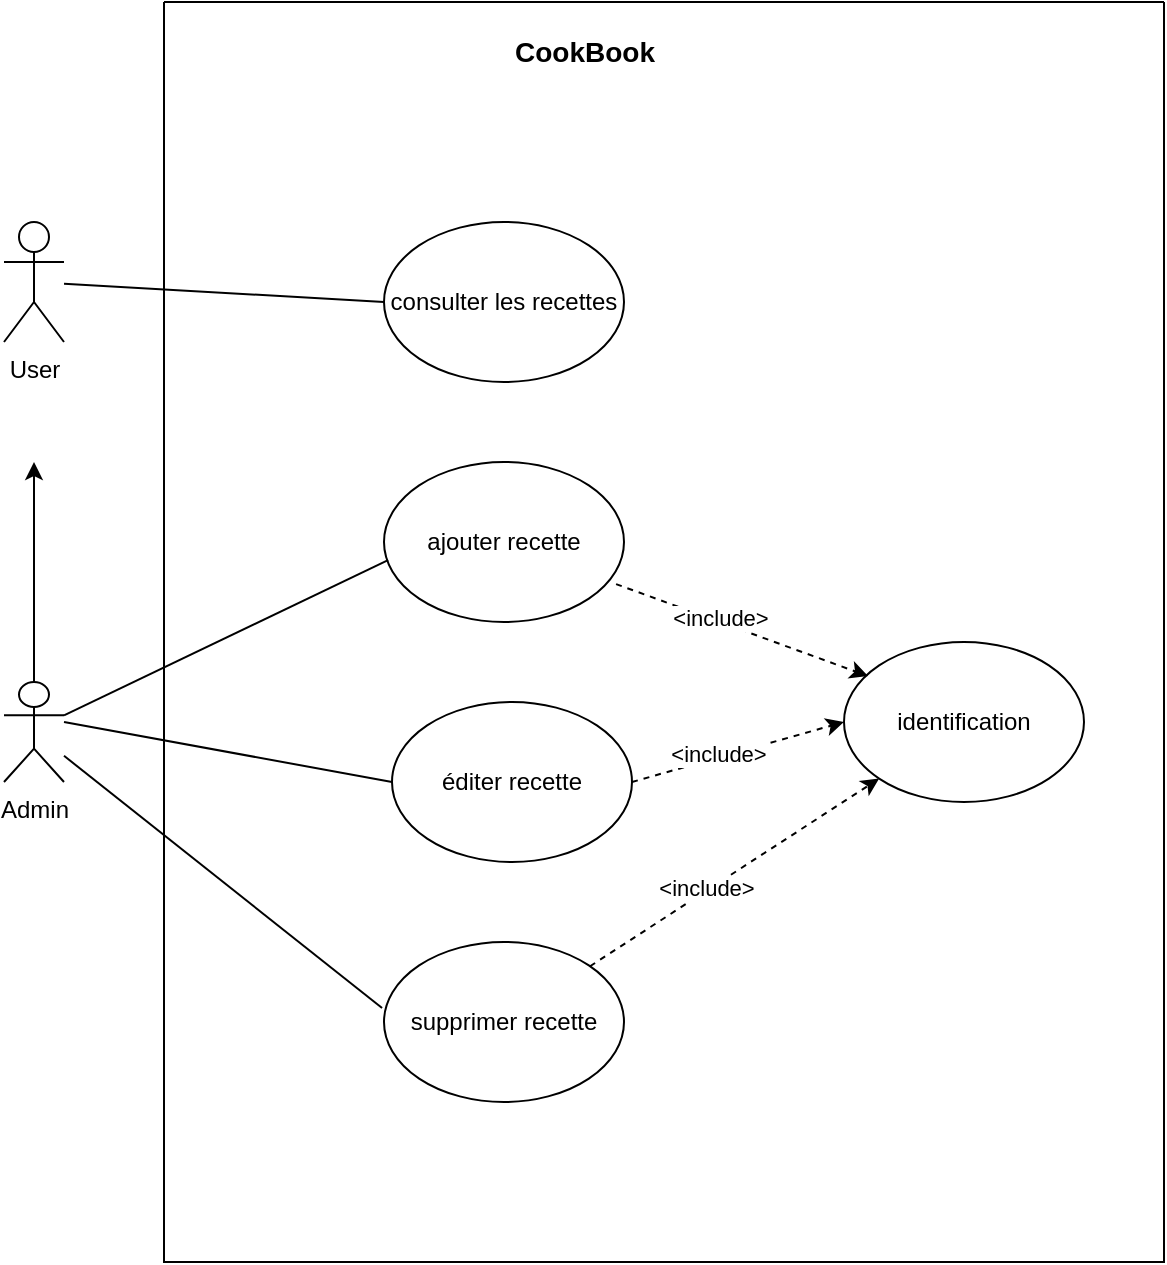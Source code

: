 <mxfile version="22.0.8" type="device">
  <diagram name="Page-1" id="DOSUUptkT1a2FifPInr-">
    <mxGraphModel dx="1411" dy="790" grid="1" gridSize="10" guides="1" tooltips="1" connect="1" arrows="1" fold="1" page="1" pageScale="1" pageWidth="827" pageHeight="1169" math="0" shadow="0">
      <root>
        <mxCell id="0" />
        <mxCell id="1" parent="0" />
        <mxCell id="XoCqQje2v1FozqmzTJGF-4" value="User" style="shape=umlActor;verticalLabelPosition=bottom;verticalAlign=top;html=1;outlineConnect=0;" vertex="1" parent="1">
          <mxGeometry x="100" y="220" width="30" height="60" as="geometry" />
        </mxCell>
        <mxCell id="XoCqQje2v1FozqmzTJGF-17" style="edgeStyle=orthogonalEdgeStyle;rounded=0;orthogonalLoop=1;jettySize=auto;html=1;" edge="1" parent="1" source="XoCqQje2v1FozqmzTJGF-10">
          <mxGeometry relative="1" as="geometry">
            <mxPoint x="115" y="340" as="targetPoint" />
          </mxGeometry>
        </mxCell>
        <mxCell id="XoCqQje2v1FozqmzTJGF-10" value="Admin" style="shape=umlActor;verticalLabelPosition=bottom;verticalAlign=top;html=1;outlineConnect=0;" vertex="1" parent="1">
          <mxGeometry x="100" y="450" width="30" height="50" as="geometry" />
        </mxCell>
        <mxCell id="XoCqQje2v1FozqmzTJGF-13" value="" style="swimlane;startSize=0;" vertex="1" parent="1">
          <mxGeometry x="180" y="110" width="500" height="630" as="geometry" />
        </mxCell>
        <mxCell id="XoCqQje2v1FozqmzTJGF-15" value="&lt;b&gt;&lt;font style=&quot;font-size: 14px;&quot;&gt;CookBook&lt;/font&gt;&lt;/b&gt;" style="text;html=1;align=center;verticalAlign=middle;resizable=0;points=[];autosize=1;strokeColor=none;fillColor=none;" vertex="1" parent="XoCqQje2v1FozqmzTJGF-13">
          <mxGeometry x="165" y="10" width="90" height="30" as="geometry" />
        </mxCell>
        <mxCell id="XoCqQje2v1FozqmzTJGF-18" value="consulter les recettes" style="ellipse;whiteSpace=wrap;html=1;" vertex="1" parent="XoCqQje2v1FozqmzTJGF-13">
          <mxGeometry x="110" y="110" width="120" height="80" as="geometry" />
        </mxCell>
        <mxCell id="XoCqQje2v1FozqmzTJGF-19" value="ajouter recette" style="ellipse;whiteSpace=wrap;html=1;" vertex="1" parent="XoCqQje2v1FozqmzTJGF-13">
          <mxGeometry x="110" y="230" width="120" height="80" as="geometry" />
        </mxCell>
        <mxCell id="XoCqQje2v1FozqmzTJGF-20" value="éditer recette" style="ellipse;whiteSpace=wrap;html=1;" vertex="1" parent="XoCqQje2v1FozqmzTJGF-13">
          <mxGeometry x="114" y="350" width="120" height="80" as="geometry" />
        </mxCell>
        <mxCell id="XoCqQje2v1FozqmzTJGF-21" value="supprimer recette" style="ellipse;whiteSpace=wrap;html=1;" vertex="1" parent="XoCqQje2v1FozqmzTJGF-13">
          <mxGeometry x="110" y="470" width="120" height="80" as="geometry" />
        </mxCell>
        <mxCell id="XoCqQje2v1FozqmzTJGF-22" value="identification" style="ellipse;whiteSpace=wrap;html=1;" vertex="1" parent="XoCqQje2v1FozqmzTJGF-13">
          <mxGeometry x="340" y="320" width="120" height="80" as="geometry" />
        </mxCell>
        <mxCell id="XoCqQje2v1FozqmzTJGF-28" value="" style="endArrow=classic;html=1;rounded=0;entryX=0.1;entryY=0.213;entryDx=0;entryDy=0;entryPerimeter=0;exitX=0.967;exitY=0.763;exitDx=0;exitDy=0;exitPerimeter=0;dashed=1;" edge="1" parent="XoCqQje2v1FozqmzTJGF-13" source="XoCqQje2v1FozqmzTJGF-19" target="XoCqQje2v1FozqmzTJGF-22">
          <mxGeometry width="50" height="50" relative="1" as="geometry">
            <mxPoint x="200" y="320" as="sourcePoint" />
            <mxPoint x="250" y="270" as="targetPoint" />
          </mxGeometry>
        </mxCell>
        <mxCell id="XoCqQje2v1FozqmzTJGF-30" value="&amp;lt;include&amp;gt;" style="edgeLabel;html=1;align=center;verticalAlign=middle;resizable=0;points=[];" vertex="1" connectable="0" parent="XoCqQje2v1FozqmzTJGF-28">
          <mxGeometry x="-0.187" y="2" relative="1" as="geometry">
            <mxPoint as="offset" />
          </mxGeometry>
        </mxCell>
        <mxCell id="XoCqQje2v1FozqmzTJGF-31" value="" style="endArrow=classic;html=1;rounded=0;entryX=0;entryY=0.5;entryDx=0;entryDy=0;exitX=1;exitY=0.5;exitDx=0;exitDy=0;dashed=1;" edge="1" parent="XoCqQje2v1FozqmzTJGF-13" source="XoCqQje2v1FozqmzTJGF-20" target="XoCqQje2v1FozqmzTJGF-22">
          <mxGeometry width="50" height="50" relative="1" as="geometry">
            <mxPoint x="236" y="301" as="sourcePoint" />
            <mxPoint x="330" y="340" as="targetPoint" />
          </mxGeometry>
        </mxCell>
        <mxCell id="XoCqQje2v1FozqmzTJGF-32" value="&amp;lt;include&amp;gt;" style="edgeLabel;html=1;align=center;verticalAlign=middle;resizable=0;points=[];" vertex="1" connectable="0" parent="XoCqQje2v1FozqmzTJGF-31">
          <mxGeometry x="-0.187" y="2" relative="1" as="geometry">
            <mxPoint as="offset" />
          </mxGeometry>
        </mxCell>
        <mxCell id="XoCqQje2v1FozqmzTJGF-33" value="" style="endArrow=classic;html=1;rounded=0;entryX=0;entryY=1;entryDx=0;entryDy=0;dashed=1;" edge="1" parent="XoCqQje2v1FozqmzTJGF-13" source="XoCqQje2v1FozqmzTJGF-21" target="XoCqQje2v1FozqmzTJGF-22">
          <mxGeometry width="50" height="50" relative="1" as="geometry">
            <mxPoint x="240" y="390" as="sourcePoint" />
            <mxPoint x="350" y="370" as="targetPoint" />
          </mxGeometry>
        </mxCell>
        <mxCell id="XoCqQje2v1FozqmzTJGF-34" value="&amp;lt;include&amp;gt;" style="edgeLabel;html=1;align=center;verticalAlign=middle;resizable=0;points=[];" vertex="1" connectable="0" parent="XoCqQje2v1FozqmzTJGF-33">
          <mxGeometry x="-0.187" y="2" relative="1" as="geometry">
            <mxPoint as="offset" />
          </mxGeometry>
        </mxCell>
        <mxCell id="XoCqQje2v1FozqmzTJGF-38" value="" style="endArrow=none;html=1;rounded=0;entryX=0;entryY=0.5;entryDx=0;entryDy=0;" edge="1" parent="1" source="XoCqQje2v1FozqmzTJGF-4" target="XoCqQje2v1FozqmzTJGF-18">
          <mxGeometry width="50" height="50" relative="1" as="geometry">
            <mxPoint x="380" y="430" as="sourcePoint" />
            <mxPoint x="430" y="380" as="targetPoint" />
          </mxGeometry>
        </mxCell>
        <mxCell id="XoCqQje2v1FozqmzTJGF-39" value="" style="endArrow=none;html=1;rounded=0;entryX=0.017;entryY=0.613;entryDx=0;entryDy=0;entryPerimeter=0;exitX=1;exitY=0.333;exitDx=0;exitDy=0;exitPerimeter=0;" edge="1" parent="1" source="XoCqQje2v1FozqmzTJGF-10" target="XoCqQje2v1FozqmzTJGF-19">
          <mxGeometry width="50" height="50" relative="1" as="geometry">
            <mxPoint x="380" y="430" as="sourcePoint" />
            <mxPoint x="430" y="380" as="targetPoint" />
          </mxGeometry>
        </mxCell>
        <mxCell id="XoCqQje2v1FozqmzTJGF-40" value="" style="endArrow=none;html=1;rounded=0;entryX=0;entryY=0.5;entryDx=0;entryDy=0;" edge="1" parent="1" target="XoCqQje2v1FozqmzTJGF-20">
          <mxGeometry width="50" height="50" relative="1" as="geometry">
            <mxPoint x="130" y="470" as="sourcePoint" />
            <mxPoint x="302" y="399" as="targetPoint" />
          </mxGeometry>
        </mxCell>
        <mxCell id="XoCqQje2v1FozqmzTJGF-41" value="" style="endArrow=none;html=1;rounded=0;entryX=-0.008;entryY=0.413;entryDx=0;entryDy=0;entryPerimeter=0;" edge="1" parent="1" source="XoCqQje2v1FozqmzTJGF-10" target="XoCqQje2v1FozqmzTJGF-21">
          <mxGeometry width="50" height="50" relative="1" as="geometry">
            <mxPoint x="140" y="480" as="sourcePoint" />
            <mxPoint x="304" y="510" as="targetPoint" />
          </mxGeometry>
        </mxCell>
      </root>
    </mxGraphModel>
  </diagram>
</mxfile>
